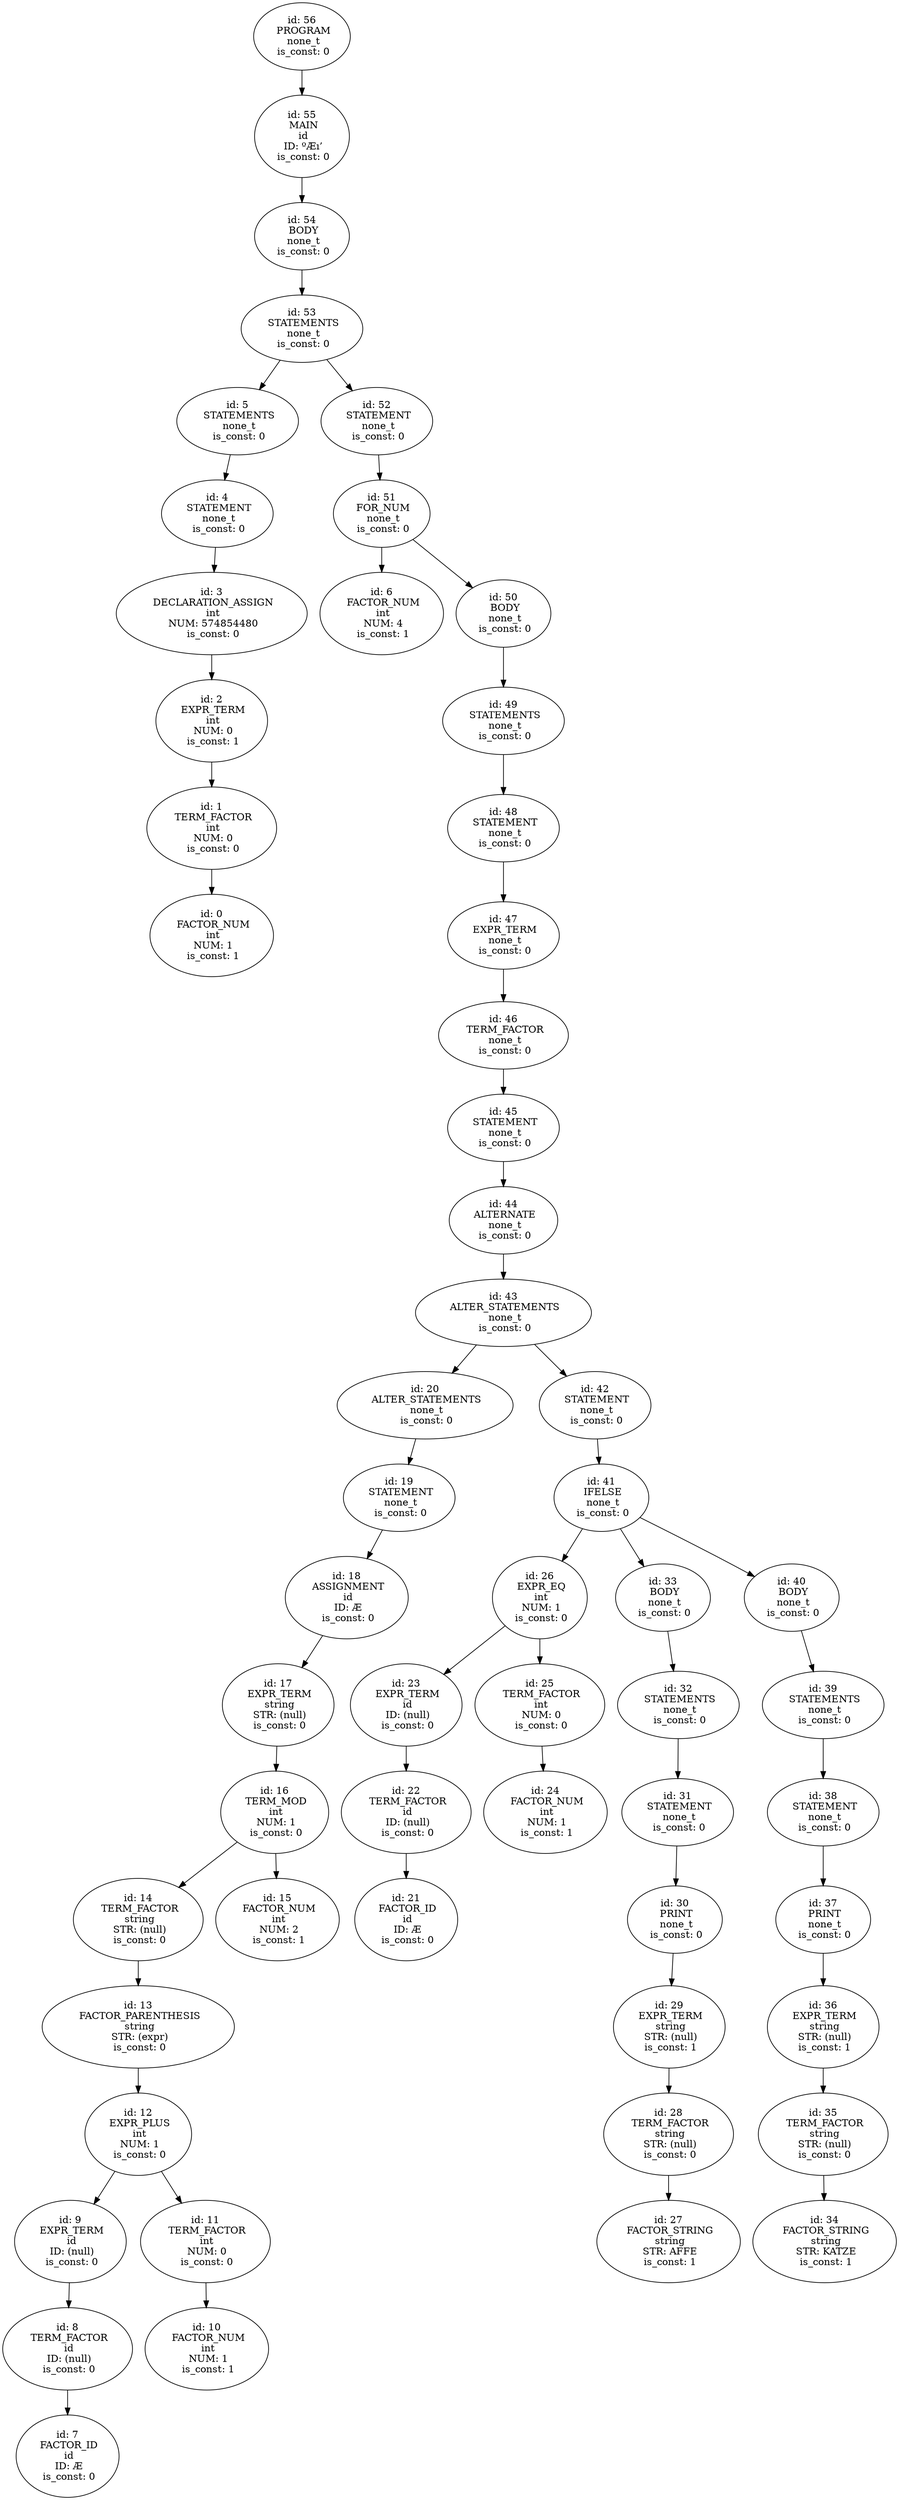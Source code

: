 digraph ast {
n56 [label="id: 56
 PROGRAM
 none_t
 is_const: 0"];
n56 -> n55;
n55 [label="id: 55
 MAIN
 id
 ID: ºÆı’
 is_const: 0"];
n55 -> n54;
n54 [label="id: 54
 BODY
 none_t
 is_const: 0"];
n54 -> n53;
n53 [label="id: 53
 STATEMENTS
 none_t
 is_const: 0"];
n53 -> n5;
n5 [label="id: 5
 STATEMENTS
 none_t
 is_const: 0"];
n5 -> n4;
n4 [label="id: 4
 STATEMENT
 none_t
 is_const: 0"];
n4 -> n3;
n3 [label="id: 3
 DECLARATION_ASSIGN
 int
 NUM: 574854480
 is_const: 0"];
n3 -> n2;
n2 [label="id: 2
 EXPR_TERM
 int
 NUM: 0
 is_const: 1"];
n2 -> n1;
n1 [label="id: 1
 TERM_FACTOR
 int
 NUM: 0
 is_const: 0"];
n1 -> n0;
n0 [label="id: 0
 FACTOR_NUM
 int
 NUM: 1
 is_const: 1"];
n53 -> n52;
n52 [label="id: 52
 STATEMENT
 none_t
 is_const: 0"];
n52 -> n51;
n51 [label="id: 51
 FOR_NUM
 none_t
 is_const: 0"];
n51 -> n6;
n6 [label="id: 6
 FACTOR_NUM
 int
 NUM: 4
 is_const: 1"];
n51 -> n50;
n50 [label="id: 50
 BODY
 none_t
 is_const: 0"];
n50 -> n49;
n49 [label="id: 49
 STATEMENTS
 none_t
 is_const: 0"];
n49 -> n48;
n48 [label="id: 48
 STATEMENT
 none_t
 is_const: 0"];
n48 -> n47;
n47 [label="id: 47
 EXPR_TERM
 none_t
 is_const: 0"];
n47 -> n46;
n46 [label="id: 46
 TERM_FACTOR
 none_t
 is_const: 0"];
n46 -> n45;
n45 [label="id: 45
 STATEMENT
 none_t
 is_const: 0"];
n45 -> n44;
n44 [label="id: 44
 ALTERNATE
 none_t
 is_const: 0"];
n44 -> n43;
n43 [label="id: 43
 ALTER_STATEMENTS
 none_t
 is_const: 0"];
n43 -> n20;
n20 [label="id: 20
 ALTER_STATEMENTS
 none_t
 is_const: 0"];
n20 -> n19;
n19 [label="id: 19
 STATEMENT
 none_t
 is_const: 0"];
n19 -> n18;
n18 [label="id: 18
 ASSIGNMENT
 id
 ID: Æ
 is_const: 0"];
n18 -> n17;
n17 [label="id: 17
 EXPR_TERM
 string
 STR: (null)
 is_const: 0"];
n17 -> n16;
n16 [label="id: 16
 TERM_MOD
 int
 NUM: 1
 is_const: 0"];
n16 -> n14;
n14 [label="id: 14
 TERM_FACTOR
 string
 STR: (null)
 is_const: 0"];
n14 -> n13;
n13 [label="id: 13
 FACTOR_PARENTHESIS
 string
 STR: (expr)
 is_const: 0"];
n13 -> n12;
n12 [label="id: 12
 EXPR_PLUS
 int
 NUM: 1
 is_const: 0"];
n12 -> n9;
n9 [label="id: 9
 EXPR_TERM
 id
 ID: (null)
 is_const: 0"];
n9 -> n8;
n8 [label="id: 8
 TERM_FACTOR
 id
 ID: (null)
 is_const: 0"];
n8 -> n7;
n7 [label="id: 7
 FACTOR_ID
 id
 ID: Æ
 is_const: 0"];
n12 -> n11;
n11 [label="id: 11
 TERM_FACTOR
 int
 NUM: 0
 is_const: 0"];
n11 -> n10;
n10 [label="id: 10
 FACTOR_NUM
 int
 NUM: 1
 is_const: 1"];
n16 -> n15;
n15 [label="id: 15
 FACTOR_NUM
 int
 NUM: 2
 is_const: 1"];
n43 -> n42;
n42 [label="id: 42
 STATEMENT
 none_t
 is_const: 0"];
n42 -> n41;
n41 [label="id: 41
 IFELSE
 none_t
 is_const: 0"];
n41 -> n26;
n26 [label="id: 26
 EXPR_EQ
 int
 NUM: 1
 is_const: 0"];
n26 -> n23;
n23 [label="id: 23
 EXPR_TERM
 id
 ID: (null)
 is_const: 0"];
n23 -> n22;
n22 [label="id: 22
 TERM_FACTOR
 id
 ID: (null)
 is_const: 0"];
n22 -> n21;
n21 [label="id: 21
 FACTOR_ID
 id
 ID: Æ
 is_const: 0"];
n26 -> n25;
n25 [label="id: 25
 TERM_FACTOR
 int
 NUM: 0
 is_const: 0"];
n25 -> n24;
n24 [label="id: 24
 FACTOR_NUM
 int
 NUM: 1
 is_const: 1"];
n41 -> n33;
n33 [label="id: 33
 BODY
 none_t
 is_const: 0"];
n33 -> n32;
n32 [label="id: 32
 STATEMENTS
 none_t
 is_const: 0"];
n32 -> n31;
n31 [label="id: 31
 STATEMENT
 none_t
 is_const: 0"];
n31 -> n30;
n30 [label="id: 30
 PRINT
 none_t
 is_const: 0"];
n30 -> n29;
n29 [label="id: 29
 EXPR_TERM
 string
 STR: (null)
 is_const: 1"];
n29 -> n28;
n28 [label="id: 28
 TERM_FACTOR
 string
 STR: (null)
 is_const: 0"];
n28 -> n27;
n27 [label="id: 27
 FACTOR_STRING
 string
 STR: AFFE
 is_const: 1"];
n41 -> n40;
n40 [label="id: 40
 BODY
 none_t
 is_const: 0"];
n40 -> n39;
n39 [label="id: 39
 STATEMENTS
 none_t
 is_const: 0"];
n39 -> n38;
n38 [label="id: 38
 STATEMENT
 none_t
 is_const: 0"];
n38 -> n37;
n37 [label="id: 37
 PRINT
 none_t
 is_const: 0"];
n37 -> n36;
n36 [label="id: 36
 EXPR_TERM
 string
 STR: (null)
 is_const: 1"];
n36 -> n35;
n35 [label="id: 35
 TERM_FACTOR
 string
 STR: (null)
 is_const: 0"];
n35 -> n34;
n34 [label="id: 34
 FACTOR_STRING
 string
 STR: KATZE
 is_const: 1"];
}
